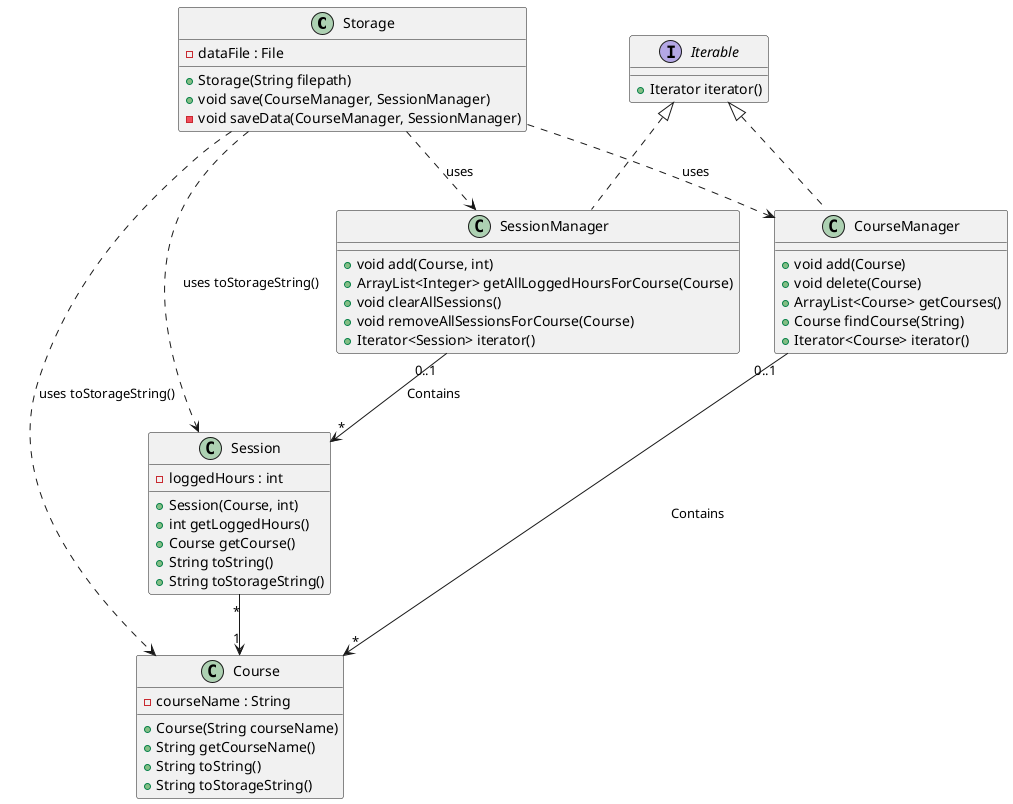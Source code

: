 @startuml

class Storage {
    - dataFile : File
    + Storage(String filepath)
    + void save(CourseManager, SessionManager)
    - void saveData(CourseManager, SessionManager)
}

class Course {
    - courseName : String
    + Course(String courseName)
    + String getCourseName()
    + String toString()
    + String toStorageString()
}

class Session {
    - loggedHours : int
    + Session(Course, int)
    + int getLoggedHours()
    + Course getCourse()
    + String toString()
    + String toStorageString()
}

class CourseManager {
    + void add(Course)
    + void delete(Course)
    + ArrayList<Course> getCourses()
    + Course findCourse(String)
    + Iterator<Course> iterator()
}

class SessionManager {
    + void add(Course, int)
    + ArrayList<Integer> getAllLoggedHoursForCourse(Course)
    + void clearAllSessions()
    + void removeAllSessionsForCourse(Course)
    + Iterator<Session> iterator()
}


Storage ..> CourseManager : uses
Storage ..> SessionManager : uses
Storage ..> Course : uses toStorageString()
Storage ..> Session : uses toStorageString()

interface Iterable {
    + Iterator iterator()
}
Iterable<|.. CourseManager
Iterable <|.. SessionManager

CourseManager "0..1" --> "*" Course : Contains
SessionManager "0..1" --> "*" Session : Contains

Session "*"-->"1" Course

@enduml